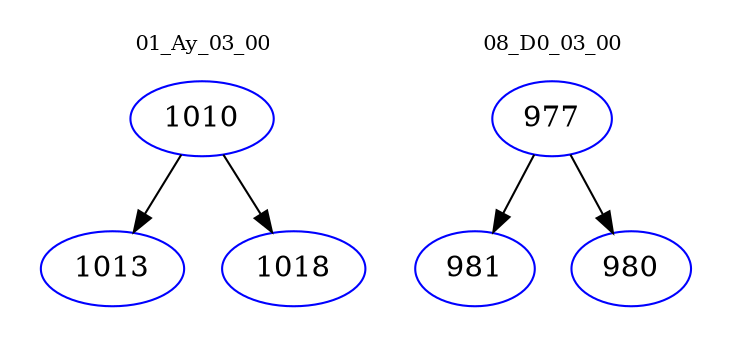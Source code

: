 digraph{
subgraph cluster_0 {
color = white
label = "01_Ay_03_00";
fontsize=10;
T0_1010 [label="1010", color="blue"]
T0_1010 -> T0_1013 [color="black"]
T0_1013 [label="1013", color="blue"]
T0_1010 -> T0_1018 [color="black"]
T0_1018 [label="1018", color="blue"]
}
subgraph cluster_1 {
color = white
label = "08_D0_03_00";
fontsize=10;
T1_977 [label="977", color="blue"]
T1_977 -> T1_981 [color="black"]
T1_981 [label="981", color="blue"]
T1_977 -> T1_980 [color="black"]
T1_980 [label="980", color="blue"]
}
}
